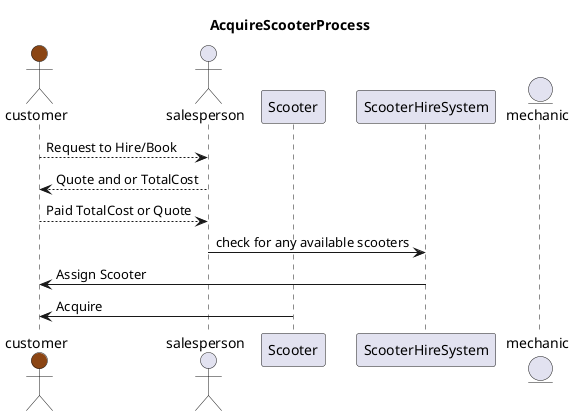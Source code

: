@startuml
title AcquireScooterProcess

actor customer #SaddleBrown

actor salesperson
participant ScooterHireSystem
participant Scooter
database ScooterHireSystem
entity mechanic

customer-->salesperson: Request to Hire/Book
salesperson-->customer: Quote and or TotalCost
customer-->salesperson: Paid TotalCost or Quote
salesperson->ScooterHireSystem: check for any available scooters
ScooterHireSystem->customer: Assign Scooter
Scooter->customer: Acquire

@enduml